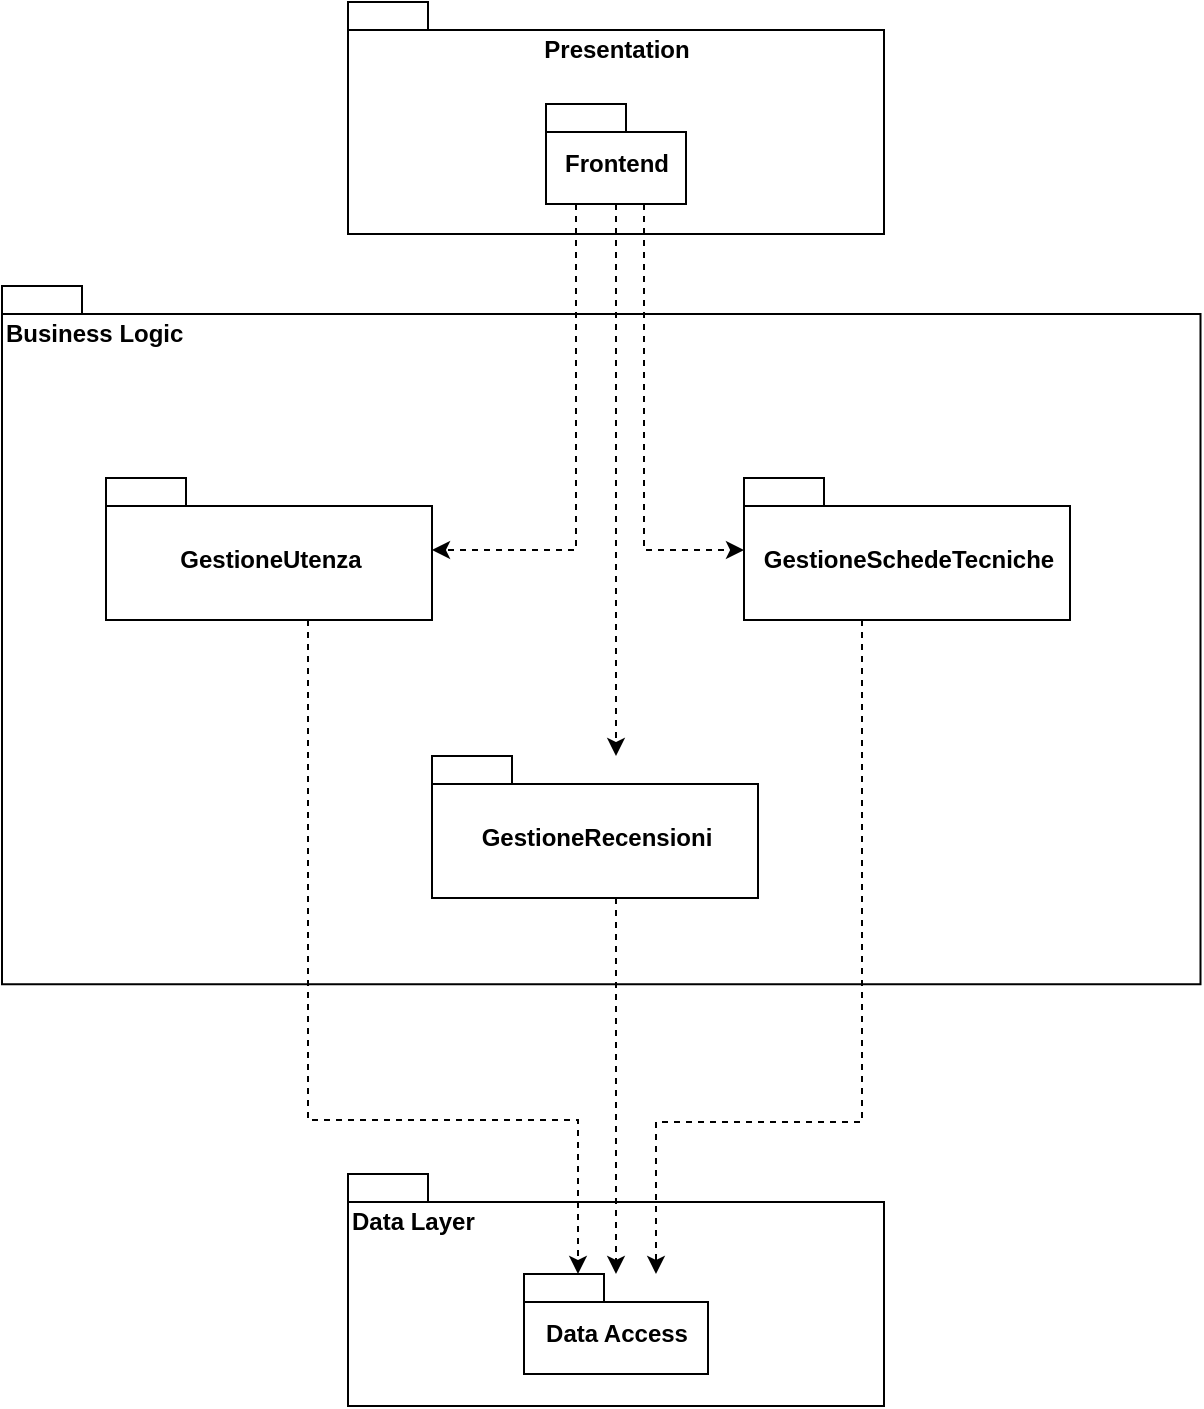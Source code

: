 <mxfile version="13.10.9" type="device" pages="2"><diagram id="xt5XIHUTaZxsoclBogAT" name="Decomposizione in sottosistemi"><mxGraphModel dx="1038" dy="636" grid="0" gridSize="10" guides="1" tooltips="1" connect="1" arrows="1" fold="1" page="0" pageScale="1" pageWidth="827" pageHeight="1169" math="0" shadow="0"><root><mxCell id="0"/><mxCell id="1" parent="0"/><mxCell id="zACrVUTTaJ7YiDRi6YHu-5" value="Business Logic" style="shape=folder;fontStyle=1;spacingTop=10;tabWidth=40;tabHeight=14;tabPosition=left;html=1;verticalAlign=top;align=left;" vertex="1" parent="1"><mxGeometry x="103" y="329" width="599.25" height="349.14" as="geometry"/></mxCell><mxCell id="zACrVUTTaJ7YiDRi6YHu-2" value="Presentation" style="shape=folder;fontStyle=1;spacingTop=10;tabWidth=40;tabHeight=14;tabPosition=left;html=1;verticalAlign=top;" vertex="1" parent="1"><mxGeometry x="276" y="187" width="268" height="116" as="geometry"/></mxCell><mxCell id="zACrVUTTaJ7YiDRi6YHu-10" style="edgeStyle=orthogonalEdgeStyle;rounded=0;orthogonalLoop=1;jettySize=auto;html=1;dashed=1;" edge="1" parent="1" source="zACrVUTTaJ7YiDRi6YHu-1" target="zACrVUTTaJ7YiDRi6YHu-8"><mxGeometry relative="1" as="geometry"><Array as="points"><mxPoint x="410" y="493"/><mxPoint x="410" y="493"/></Array></mxGeometry></mxCell><mxCell id="zACrVUTTaJ7YiDRi6YHu-1" value="Frontend" style="shape=folder;fontStyle=1;spacingTop=10;tabWidth=40;tabHeight=14;tabPosition=left;html=1;" vertex="1" parent="1"><mxGeometry x="375" y="238" width="70" height="50" as="geometry"/></mxCell><mxCell id="zACrVUTTaJ7YiDRi6YHu-3" value="Data Layer" style="shape=folder;fontStyle=1;spacingTop=10;tabWidth=40;tabHeight=14;tabPosition=left;html=1;verticalAlign=top;align=left;" vertex="1" parent="1"><mxGeometry x="276" y="773" width="268" height="116" as="geometry"/></mxCell><mxCell id="zACrVUTTaJ7YiDRi6YHu-4" value="Data Access" style="shape=folder;fontStyle=1;spacingTop=10;tabWidth=40;tabHeight=14;tabPosition=left;html=1;" vertex="1" parent="1"><mxGeometry x="364" y="823" width="92" height="50" as="geometry"/></mxCell><mxCell id="zACrVUTTaJ7YiDRi6YHu-12" style="edgeStyle=orthogonalEdgeStyle;rounded=0;orthogonalLoop=1;jettySize=auto;html=1;dashed=1;" edge="1" parent="1" source="zACrVUTTaJ7YiDRi6YHu-6" target="zACrVUTTaJ7YiDRi6YHu-4"><mxGeometry relative="1" as="geometry"><Array as="points"><mxPoint x="256" y="746"/><mxPoint x="391" y="746"/></Array></mxGeometry></mxCell><mxCell id="zACrVUTTaJ7YiDRi6YHu-6" value="GestioneUtenza" style="shape=folder;fontStyle=1;spacingTop=10;tabWidth=40;tabHeight=14;tabPosition=left;html=1;" vertex="1" parent="1"><mxGeometry x="155" y="425" width="163" height="71" as="geometry"/></mxCell><mxCell id="zACrVUTTaJ7YiDRi6YHu-14" style="edgeStyle=orthogonalEdgeStyle;rounded=0;orthogonalLoop=1;jettySize=auto;html=1;dashed=1;" edge="1" parent="1" source="zACrVUTTaJ7YiDRi6YHu-7" target="zACrVUTTaJ7YiDRi6YHu-4"><mxGeometry relative="1" as="geometry"><Array as="points"><mxPoint x="533" y="747"/><mxPoint x="430" y="747"/></Array></mxGeometry></mxCell><mxCell id="zACrVUTTaJ7YiDRi6YHu-7" value="GestioneSchedeTecniche" style="shape=folder;fontStyle=1;spacingTop=10;tabWidth=40;tabHeight=14;tabPosition=left;html=1;" vertex="1" parent="1"><mxGeometry x="474" y="425" width="163" height="71" as="geometry"/></mxCell><mxCell id="zACrVUTTaJ7YiDRi6YHu-13" style="edgeStyle=orthogonalEdgeStyle;rounded=0;orthogonalLoop=1;jettySize=auto;html=1;dashed=1;" edge="1" parent="1" source="zACrVUTTaJ7YiDRi6YHu-8" target="zACrVUTTaJ7YiDRi6YHu-4"><mxGeometry relative="1" as="geometry"><Array as="points"><mxPoint x="410" y="687"/><mxPoint x="410" y="687"/></Array></mxGeometry></mxCell><mxCell id="zACrVUTTaJ7YiDRi6YHu-8" value="GestioneRecensioni" style="shape=folder;fontStyle=1;spacingTop=10;tabWidth=40;tabHeight=14;tabPosition=left;html=1;" vertex="1" parent="1"><mxGeometry x="318" y="564" width="163" height="71" as="geometry"/></mxCell><mxCell id="zACrVUTTaJ7YiDRi6YHu-9" style="edgeStyle=orthogonalEdgeStyle;rounded=0;orthogonalLoop=1;jettySize=auto;html=1;dashed=1;" edge="1" parent="1" source="zACrVUTTaJ7YiDRi6YHu-1" target="zACrVUTTaJ7YiDRi6YHu-6"><mxGeometry relative="1" as="geometry"><Array as="points"><mxPoint x="390" y="461"/></Array></mxGeometry></mxCell><mxCell id="zACrVUTTaJ7YiDRi6YHu-11" style="edgeStyle=orthogonalEdgeStyle;rounded=0;orthogonalLoop=1;jettySize=auto;html=1;dashed=1;" edge="1" parent="1" source="zACrVUTTaJ7YiDRi6YHu-1" target="zACrVUTTaJ7YiDRi6YHu-7"><mxGeometry relative="1" as="geometry"><Array as="points"><mxPoint x="424" y="461"/></Array></mxGeometry></mxCell></root></mxGraphModel></diagram><diagram id="vBa3ZHZbJr7724pP38qH" name="Hardware Software mapping"><mxGraphModel dx="1438" dy="636" grid="0" gridSize="10" guides="1" tooltips="1" connect="1" arrows="1" fold="1" page="0" pageScale="1" pageWidth="827" pageHeight="1169" math="0" shadow="0"><root><mxCell id="_Z8gLsa6bg06svB5oVyN-0"/><mxCell id="_Z8gLsa6bg06svB5oVyN-1" parent="_Z8gLsa6bg06svB5oVyN-0"/><mxCell id="ctlXrx8kYEp0kXUQQuj6-12" value="&lt;div style=&quot;&quot;&gt;&lt;span&gt;&amp;lt;&amp;lt;device&amp;gt;&amp;gt;&lt;/span&gt;&lt;/div&gt;&lt;b&gt;&lt;div style=&quot;&quot;&gt;&lt;b&gt;Server&lt;/b&gt;&lt;/div&gt;&lt;/b&gt;" style="verticalAlign=top;align=center;spacingTop=8;spacingLeft=2;spacingRight=12;shape=cube;size=10;direction=south;fontStyle=4;html=1;" vertex="1" parent="_Z8gLsa6bg06svB5oVyN-1"><mxGeometry x="212" y="129" width="379" height="471" as="geometry"/></mxCell><mxCell id="ctlXrx8kYEp0kXUQQuj6-4" value="«component»&lt;br&gt;&lt;b&gt;Tomcat&lt;/b&gt;" style="html=1;dropTarget=0;align=center;verticalAlign=top;" vertex="1" parent="_Z8gLsa6bg06svB5oVyN-1"><mxGeometry x="311" y="202" width="241" height="142" as="geometry"/></mxCell><mxCell id="ctlXrx8kYEp0kXUQQuj6-5" value="" style="shape=module;jettyWidth=8;jettyHeight=4;" vertex="1" parent="ctlXrx8kYEp0kXUQQuj6-4"><mxGeometry x="1" width="20" height="20" relative="1" as="geometry"><mxPoint x="-27" y="7" as="offset"/></mxGeometry></mxCell><mxCell id="ctlXrx8kYEp0kXUQQuj6-2" value="«component»&lt;br&gt;&lt;b&gt;Piattaforma&lt;/b&gt;" style="html=1;dropTarget=0;align=center;" vertex="1" parent="_Z8gLsa6bg06svB5oVyN-1"><mxGeometry x="354.5" y="262" width="154" height="62" as="geometry"/></mxCell><mxCell id="ctlXrx8kYEp0kXUQQuj6-3" value="" style="shape=module;jettyWidth=8;jettyHeight=4;" vertex="1" parent="ctlXrx8kYEp0kXUQQuj6-2"><mxGeometry x="1" width="20" height="20" relative="1" as="geometry"><mxPoint x="-27" y="7" as="offset"/></mxGeometry></mxCell><mxCell id="ctlXrx8kYEp0kXUQQuj6-6" value="«component»&lt;br&gt;&lt;b&gt;MySQL&lt;/b&gt;" style="html=1;dropTarget=0;align=center;verticalAlign=top;" vertex="1" parent="_Z8gLsa6bg06svB5oVyN-1"><mxGeometry x="311" y="414" width="241" height="142" as="geometry"/></mxCell><mxCell id="ctlXrx8kYEp0kXUQQuj6-7" value="" style="shape=module;jettyWidth=8;jettyHeight=4;" vertex="1" parent="ctlXrx8kYEp0kXUQQuj6-6"><mxGeometry x="1" width="20" height="20" relative="1" as="geometry"><mxPoint x="-27" y="7" as="offset"/></mxGeometry></mxCell><mxCell id="ctlXrx8kYEp0kXUQQuj6-10" style="edgeStyle=orthogonalEdgeStyle;rounded=0;orthogonalLoop=1;jettySize=auto;html=1;endArrow=none;endFill=0;" edge="1" parent="_Z8gLsa6bg06svB5oVyN-1" source="ctlXrx8kYEp0kXUQQuj6-8" target="ctlXrx8kYEp0kXUQQuj6-2"><mxGeometry relative="1" as="geometry"><Array as="points"><mxPoint x="288" y="505"/><mxPoint x="288" y="316"/></Array></mxGeometry></mxCell><mxCell id="ctlXrx8kYEp0kXUQQuj6-11" value="JDBC" style="edgeLabel;html=1;align=center;verticalAlign=middle;resizable=0;points=[];" vertex="1" connectable="0" parent="ctlXrx8kYEp0kXUQQuj6-10"><mxGeometry x="0.115" y="4" relative="1" as="geometry"><mxPoint x="-18" y="-3.5" as="offset"/></mxGeometry></mxCell><mxCell id="ctlXrx8kYEp0kXUQQuj6-8" value="«component»&lt;br&gt;&lt;b&gt;Database&lt;/b&gt;" style="html=1;dropTarget=0;align=center;" vertex="1" parent="_Z8gLsa6bg06svB5oVyN-1"><mxGeometry x="354.5" y="474" width="154" height="62" as="geometry"/></mxCell><mxCell id="ctlXrx8kYEp0kXUQQuj6-9" value="" style="shape=module;jettyWidth=8;jettyHeight=4;" vertex="1" parent="ctlXrx8kYEp0kXUQQuj6-8"><mxGeometry x="1" width="20" height="20" relative="1" as="geometry"><mxPoint x="-27" y="7" as="offset"/></mxGeometry></mxCell><mxCell id="ctlXrx8kYEp0kXUQQuj6-13" value="&lt;div&gt;&lt;span&gt;&amp;lt;&amp;lt;device&amp;gt;&amp;gt;&lt;/span&gt;&lt;/div&gt;&lt;b&gt;&lt;div&gt;&lt;b&gt;Client&lt;/b&gt;&lt;/div&gt;&lt;/b&gt;" style="verticalAlign=top;align=center;spacingTop=8;spacingLeft=2;spacingRight=12;shape=cube;size=10;direction=south;fontStyle=4;html=1;" vertex="1" parent="_Z8gLsa6bg06svB5oVyN-1"><mxGeometry x="-185" y="190" width="277" height="149" as="geometry"/></mxCell><mxCell id="ctlXrx8kYEp0kXUQQuj6-22" value="«component»&lt;br&gt;&lt;b&gt;Web Browser&lt;/b&gt;" style="html=1;dropTarget=0;align=center;" vertex="1" parent="_Z8gLsa6bg06svB5oVyN-1"><mxGeometry x="-123.5" y="259" width="154" height="62" as="geometry"/></mxCell><mxCell id="ctlXrx8kYEp0kXUQQuj6-23" value="" style="shape=module;jettyWidth=8;jettyHeight=4;" vertex="1" parent="ctlXrx8kYEp0kXUQQuj6-22"><mxGeometry x="1" width="20" height="20" relative="1" as="geometry"><mxPoint x="-27" y="7" as="offset"/></mxGeometry></mxCell><mxCell id="ctlXrx8kYEp0kXUQQuj6-24" style="edgeStyle=orthogonalEdgeStyle;rounded=0;orthogonalLoop=1;jettySize=auto;html=1;endArrow=none;endFill=0;" edge="1" parent="_Z8gLsa6bg06svB5oVyN-1" source="ctlXrx8kYEp0kXUQQuj6-2" target="ctlXrx8kYEp0kXUQQuj6-22"><mxGeometry relative="1" as="geometry"><Array as="points"><mxPoint x="256" y="306"/><mxPoint x="256" y="306"/></Array></mxGeometry></mxCell><mxCell id="ctlXrx8kYEp0kXUQQuj6-25" value="HTTP" style="edgeLabel;html=1;align=center;verticalAlign=middle;resizable=0;points=[];" vertex="1" connectable="0" parent="ctlXrx8kYEp0kXUQQuj6-24"><mxGeometry x="0.224" y="4" relative="1" as="geometry"><mxPoint x="-3.5" y="-17" as="offset"/></mxGeometry></mxCell></root></mxGraphModel></diagram></mxfile>